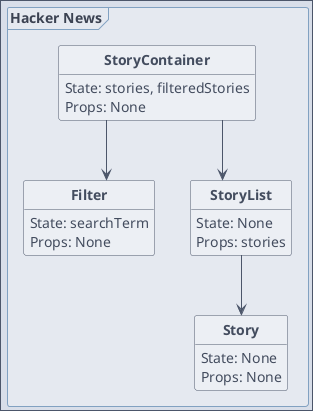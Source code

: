 @startuml

'''''''''''''
'  Styling  '
'''''''''''''
' Colors definition ==============================================
' Nord color palette https://www.nordtheme.com/docs/colors-and-palettes
' Polar Night
!$night0  = "#2E3440"
!$night1  = "#3B4252"
!$night2  = "#434C5E"
!$night3  = "#4C566A"
' Snow Storm
!$snow0   = "#D8DEE9"
!$snow1   = "#E5E9F0"
!$snow2   = "#ECEFF4"
' Frost
!$frost0  = "#8FBCBB"
!$frost1  = "#88C0D0"
!$frost2  = "#81A1C1"
!$frost3  = "#5E81AC"
' Aurora
!$aurora0 = "#BF616A"
!$aurora1 = "#D08770"
!$aurora2 = "#EBCB8B"
!$aurora3 = "#A3BE8C"
!$aurora4 = "#B48EAD"

' Theme configuration ===========================================
!if (%not(%variable_exists("$font")))
!$font = "Helvetica"
!endif

' Global skinparams =========================================
skinparam BackgroundColor $snow0
skinparam Shadowing false
skinparam lineType ortho
hide empty members
hide circle

skinparam Default {
  FontName $font
  FontColor $night1
}

skinparam Diagram {
  BorderColor $night3
}

skinparam Arrow {
  Color $night3
  FontColor $night3
  FontStyle Italic
}

skinparam Package {
  FontColor $aurora4
  BackgroundColor $snow1
  BorderColor $frost2
}

' Usecase ===============================================
skinparam Usecase {
  BackgroundColor $snow2
  BorderColor $night3
  FontColor $frost2
}

skinparam Actor {
  BackgroundColor $aurora3
  BorderColor $night3
  FontColor $aurora3
}

' Class ===============================================
skinparam CircledCharacter {
  FontName $font
  FontColor $night0
  FontSize 12
  Radius 8
}

skinparam Class {
  BackgroundColor $snow2
  BorderColor $night3
  FontColor $frost3
  FontStyle Bold
  hide circle

  Attribute {
    FontColor $night2
    ' IconSize 0
  }
}

' Activity ===========================================
skinparam Activity {
  BackgroundColor $night2
  FontColor $frost1
  BorderColor $night3
  BarColor $aurora2
  EndColor $aurora0
  StartColor $aurora3

  Diamond {
    BackgroundColor $aurora4
    BorderColor $night3
    FontColor $aurora4
  }
}


''''''''''''''
'   Server   '
''''''''''''''
package "Hacker News" <<Frame>> {

class StoryContainer {
  State: stories, filteredStories
  Props: None
}

class Filter {
  State: searchTerm
  Props: None
}

class Story {
  State: None
  Props: None
}

class StoryList {
  State: None
  Props: stories
}

StoryContainer --> Filter 
StoryContainer --> StoryList
StoryList --> Story

@enduml